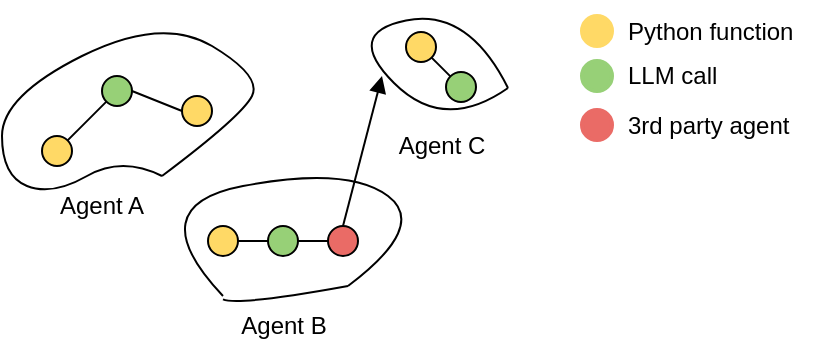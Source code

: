 <mxfile version="24.7.17">
  <diagram name="Page-1" id="_ikz3tWmN_WZujB-9FKV">
    <mxGraphModel dx="1026" dy="615" grid="1" gridSize="10" guides="1" tooltips="1" connect="1" arrows="1" fold="1" page="1" pageScale="1" pageWidth="850" pageHeight="1100" math="0" shadow="0">
      <root>
        <mxCell id="0" />
        <mxCell id="1" parent="0" />
        <mxCell id="z4C55bjFUi_bi_rLcpu8-11" value="" style="endArrow=none;html=1;rounded=0;entryX=0;entryY=0.5;entryDx=0;entryDy=0;exitX=1;exitY=0.5;exitDx=0;exitDy=0;" edge="1" parent="1" source="z4C55bjFUi_bi_rLcpu8-4" target="z4C55bjFUi_bi_rLcpu8-6">
          <mxGeometry width="50" height="50" relative="1" as="geometry">
            <mxPoint x="203" y="345" as="sourcePoint" />
            <mxPoint x="253" y="295" as="targetPoint" />
          </mxGeometry>
        </mxCell>
        <mxCell id="z4C55bjFUi_bi_rLcpu8-1" value="" style="ellipse;whiteSpace=wrap;html=1;aspect=fixed;fillColor=#FFD966;" vertex="1" parent="1">
          <mxGeometry x="110" y="230" width="15" height="15" as="geometry" />
        </mxCell>
        <mxCell id="z4C55bjFUi_bi_rLcpu8-2" value="" style="ellipse;whiteSpace=wrap;html=1;aspect=fixed;fillColor=#97D077;" vertex="1" parent="1">
          <mxGeometry x="140" y="200" width="15" height="15" as="geometry" />
        </mxCell>
        <mxCell id="z4C55bjFUi_bi_rLcpu8-3" value="" style="ellipse;whiteSpace=wrap;html=1;aspect=fixed;fillColor=#FFD966;" vertex="1" parent="1">
          <mxGeometry x="180" y="210" width="15" height="15" as="geometry" />
        </mxCell>
        <mxCell id="z4C55bjFUi_bi_rLcpu8-4" value="" style="ellipse;whiteSpace=wrap;html=1;aspect=fixed;fillColor=#FFD966;" vertex="1" parent="1">
          <mxGeometry x="193" y="275" width="15" height="15" as="geometry" />
        </mxCell>
        <mxCell id="z4C55bjFUi_bi_rLcpu8-5" value="" style="ellipse;whiteSpace=wrap;html=1;aspect=fixed;fillColor=#97D077;" vertex="1" parent="1">
          <mxGeometry x="223" y="275" width="15" height="15" as="geometry" />
        </mxCell>
        <mxCell id="z4C55bjFUi_bi_rLcpu8-6" value="" style="ellipse;whiteSpace=wrap;html=1;aspect=fixed;fillColor=#EA6B66;" vertex="1" parent="1">
          <mxGeometry x="253" y="275" width="15" height="15" as="geometry" />
        </mxCell>
        <mxCell id="z4C55bjFUi_bi_rLcpu8-14" value="" style="endArrow=none;html=1;rounded=0;entryX=0;entryY=1;entryDx=0;entryDy=0;exitX=1;exitY=0;exitDx=0;exitDy=0;" edge="1" parent="1" source="z4C55bjFUi_bi_rLcpu8-1" target="z4C55bjFUi_bi_rLcpu8-2">
          <mxGeometry width="50" height="50" relative="1" as="geometry">
            <mxPoint x="110" y="270" as="sourcePoint" />
            <mxPoint x="155" y="270" as="targetPoint" />
          </mxGeometry>
        </mxCell>
        <mxCell id="z4C55bjFUi_bi_rLcpu8-15" value="" style="endArrow=none;html=1;rounded=0;entryX=0;entryY=0.5;entryDx=0;entryDy=0;exitX=1;exitY=0.5;exitDx=0;exitDy=0;" edge="1" parent="1" source="z4C55bjFUi_bi_rLcpu8-2" target="z4C55bjFUi_bi_rLcpu8-3">
          <mxGeometry width="50" height="50" relative="1" as="geometry">
            <mxPoint x="133" y="242" as="sourcePoint" />
            <mxPoint x="152" y="223" as="targetPoint" />
          </mxGeometry>
        </mxCell>
        <mxCell id="z4C55bjFUi_bi_rLcpu8-27" value="" style="ellipse;whiteSpace=wrap;html=1;aspect=fixed;fillColor=#97D077;" vertex="1" parent="1">
          <mxGeometry x="312" y="198" width="15" height="15" as="geometry" />
        </mxCell>
        <mxCell id="z4C55bjFUi_bi_rLcpu8-28" value="" style="ellipse;whiteSpace=wrap;html=1;aspect=fixed;fillColor=#FFD966;" vertex="1" parent="1">
          <mxGeometry x="292" y="178" width="15" height="15" as="geometry" />
        </mxCell>
        <mxCell id="z4C55bjFUi_bi_rLcpu8-29" value="" style="endArrow=none;html=1;rounded=0;entryX=0;entryY=0;entryDx=0;entryDy=0;exitX=1;exitY=1;exitDx=0;exitDy=0;" edge="1" parent="1" source="z4C55bjFUi_bi_rLcpu8-28" target="z4C55bjFUi_bi_rLcpu8-27">
          <mxGeometry width="50" height="50" relative="1" as="geometry">
            <mxPoint x="187" y="201" as="sourcePoint" />
            <mxPoint x="212" y="211" as="targetPoint" />
          </mxGeometry>
        </mxCell>
        <mxCell id="z4C55bjFUi_bi_rLcpu8-32" value="" style="curved=1;endArrow=none;html=1;rounded=0;endFill=0;exitX=0;exitY=0;exitDx=0;exitDy=0;" edge="1" parent="1" source="z4C55bjFUi_bi_rLcpu8-38">
          <mxGeometry width="50" height="50" relative="1" as="geometry">
            <mxPoint x="210" y="300" as="sourcePoint" />
            <mxPoint x="263" y="305" as="targetPoint" />
            <Array as="points">
              <mxPoint x="158" y="265" />
              <mxPoint x="263" y="245" />
              <mxPoint x="303" y="275" />
            </Array>
          </mxGeometry>
        </mxCell>
        <mxCell id="z4C55bjFUi_bi_rLcpu8-33" value="" style="curved=1;endArrow=none;html=1;rounded=0;endFill=0;" edge="1" parent="1">
          <mxGeometry width="50" height="50" relative="1" as="geometry">
            <mxPoint x="170" y="250" as="sourcePoint" />
            <mxPoint x="170" y="250" as="targetPoint" />
            <Array as="points">
              <mxPoint x="150" y="240" />
              <mxPoint x="115" y="260" />
              <mxPoint x="90" y="250" />
              <mxPoint x="90" y="210" />
              <mxPoint x="170" y="170" />
              <mxPoint x="220" y="200" />
              <mxPoint x="210" y="220" />
            </Array>
          </mxGeometry>
        </mxCell>
        <mxCell id="z4C55bjFUi_bi_rLcpu8-35" value="" style="curved=1;endArrow=none;html=1;rounded=0;endFill=0;" edge="1" parent="1">
          <mxGeometry width="50" height="50" relative="1" as="geometry">
            <mxPoint x="343" y="206" as="sourcePoint" />
            <mxPoint x="343" y="206" as="targetPoint" />
            <Array as="points">
              <mxPoint x="311" y="228.5" />
              <mxPoint x="261" y="178.5" />
              <mxPoint x="323" y="166" />
            </Array>
          </mxGeometry>
        </mxCell>
        <mxCell id="z4C55bjFUi_bi_rLcpu8-39" value="" style="curved=1;endArrow=none;html=1;rounded=0;endFill=0;" edge="1" parent="1" target="z4C55bjFUi_bi_rLcpu8-38">
          <mxGeometry width="50" height="50" relative="1" as="geometry">
            <mxPoint x="263" y="305" as="sourcePoint" />
            <mxPoint x="263" y="305" as="targetPoint" />
            <Array as="points">
              <mxPoint x="208" y="315" />
            </Array>
          </mxGeometry>
        </mxCell>
        <mxCell id="z4C55bjFUi_bi_rLcpu8-38" value="Agent B" style="text;html=1;align=center;verticalAlign=middle;whiteSpace=wrap;rounded=0;" vertex="1" parent="1">
          <mxGeometry x="200.5" y="310" width="60" height="30" as="geometry" />
        </mxCell>
        <mxCell id="z4C55bjFUi_bi_rLcpu8-40" value="Agent A" style="text;html=1;align=center;verticalAlign=middle;whiteSpace=wrap;rounded=0;" vertex="1" parent="1">
          <mxGeometry x="110" y="250" width="60" height="30" as="geometry" />
        </mxCell>
        <mxCell id="z4C55bjFUi_bi_rLcpu8-41" value="Agent C" style="text;html=1;align=center;verticalAlign=middle;whiteSpace=wrap;rounded=0;" vertex="1" parent="1">
          <mxGeometry x="280" y="220" width="60" height="30" as="geometry" />
        </mxCell>
        <mxCell id="z4C55bjFUi_bi_rLcpu8-44" value="" style="ellipse;whiteSpace=wrap;html=1;aspect=fixed;fontColor=#FFFF00;fillColor=#FFD966;strokeColor=#FFD966;strokeWidth=2;" vertex="1" parent="1">
          <mxGeometry x="380" y="170" width="15" height="15" as="geometry" />
        </mxCell>
        <mxCell id="z4C55bjFUi_bi_rLcpu8-45" value="Python function" style="text;html=1;align=left;verticalAlign=middle;whiteSpace=wrap;rounded=0;" vertex="1" parent="1">
          <mxGeometry x="401" y="162.5" width="94" height="30" as="geometry" />
        </mxCell>
        <mxCell id="z4C55bjFUi_bi_rLcpu8-46" value="" style="ellipse;whiteSpace=wrap;html=1;aspect=fixed;strokeWidth=2;fillColor=#97D077;strokeColor=#97D077;" vertex="1" parent="1">
          <mxGeometry x="380" y="192.5" width="15" height="15" as="geometry" />
        </mxCell>
        <mxCell id="z4C55bjFUi_bi_rLcpu8-47" value="LLM call" style="text;html=1;align=left;verticalAlign=middle;whiteSpace=wrap;rounded=0;" vertex="1" parent="1">
          <mxGeometry x="401" y="185" width="94" height="30" as="geometry" />
        </mxCell>
        <mxCell id="z4C55bjFUi_bi_rLcpu8-48" value="" style="ellipse;whiteSpace=wrap;html=1;aspect=fixed;strokeWidth=2;fillColor=#EA6B66;strokeColor=#EA6B66;" vertex="1" parent="1">
          <mxGeometry x="380" y="217" width="15" height="15" as="geometry" />
        </mxCell>
        <mxCell id="z4C55bjFUi_bi_rLcpu8-49" value="3rd party agent" style="text;html=1;align=left;verticalAlign=middle;whiteSpace=wrap;rounded=0;" vertex="1" parent="1">
          <mxGeometry x="401" y="209.5" width="94" height="30" as="geometry" />
        </mxCell>
        <mxCell id="z4C55bjFUi_bi_rLcpu8-50" value="" style="endArrow=block;html=1;rounded=0;exitX=0.5;exitY=0;exitDx=0;exitDy=0;endFill=1;" edge="1" parent="1" source="z4C55bjFUi_bi_rLcpu8-6">
          <mxGeometry width="50" height="50" relative="1" as="geometry">
            <mxPoint x="400" y="340" as="sourcePoint" />
            <mxPoint x="280" y="200" as="targetPoint" />
          </mxGeometry>
        </mxCell>
      </root>
    </mxGraphModel>
  </diagram>
</mxfile>
